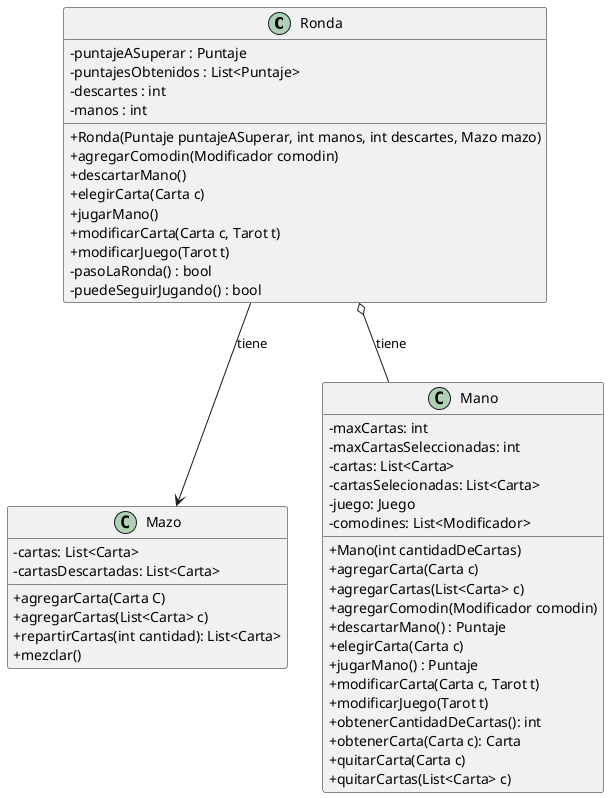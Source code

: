 @startuml RondaManoYMazo
skinparam classAttributeIconSize 0

class Ronda{
-puntajeASuperar : Puntaje
-puntajesObtenidos : List<Puntaje>
-descartes : int
- manos : int
+Ronda(Puntaje puntajeASuperar, int manos, int descartes, Mazo mazo)
+agregarComodin(Modificador comodin)
+descartarMano()
+elegirCarta(Carta c)
+jugarMano()
+modificarCarta(Carta c, Tarot t)
+modificarJuego(Tarot t)
-pasoLaRonda() : bool
-puedeSeguirJugando() : bool
}

class Mazo {
-cartas: List<Carta>
-cartasDescartadas: List<Carta>
+agregarCarta(Carta C)
+agregarCartas(List<Carta> c)
+repartirCartas(int cantidad): List<Carta>
+mezclar()
}

class Mano {
-maxCartas: int
-maxCartasSeleccionadas: int
-cartas: List<Carta>
-cartasSelecionadas: List<Carta>
-juego: Juego
-comodines: List<Modificador>
+Mano(int cantidadDeCartas)
+agregarCarta(Carta c)
+agregarCartas(List<Carta> c)
+agregarComodin(Modificador comodin)
+descartarMano() : Puntaje
+elegirCarta(Carta c)
+jugarMano() : Puntaje
+modificarCarta(Carta c, Tarot t)
+modificarJuego(Tarot t)
+obtenerCantidadDeCartas(): int
+obtenerCarta(Carta c): Carta
+quitarCarta(Carta c)
+quitarCartas(List<Carta> c)
}

Ronda o-- Mano : tiene
Ronda --> Mazo : tiene
@enduml
